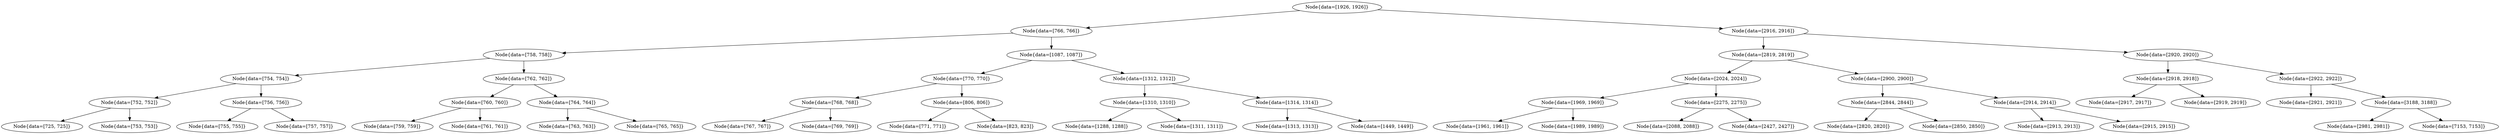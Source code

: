digraph G{
547161192 [label="Node{data=[1926, 1926]}"]
547161192 -> 1256243991
1256243991 [label="Node{data=[766, 766]}"]
1256243991 -> 1251769660
1251769660 [label="Node{data=[758, 758]}"]
1251769660 -> 876948425
876948425 [label="Node{data=[754, 754]}"]
876948425 -> 2092160877
2092160877 [label="Node{data=[752, 752]}"]
2092160877 -> 805788567
805788567 [label="Node{data=[725, 725]}"]
2092160877 -> 433829174
433829174 [label="Node{data=[753, 753]}"]
876948425 -> 81649319
81649319 [label="Node{data=[756, 756]}"]
81649319 -> 1714911726
1714911726 [label="Node{data=[755, 755]}"]
81649319 -> 1827032412
1827032412 [label="Node{data=[757, 757]}"]
1251769660 -> 684734451
684734451 [label="Node{data=[762, 762]}"]
684734451 -> 1116929192
1116929192 [label="Node{data=[760, 760]}"]
1116929192 -> 532088093
532088093 [label="Node{data=[759, 759]}"]
1116929192 -> 1097152282
1097152282 [label="Node{data=[761, 761]}"]
684734451 -> 1755574122
1755574122 [label="Node{data=[764, 764]}"]
1755574122 -> 1023486314
1023486314 [label="Node{data=[763, 763]}"]
1755574122 -> 448351290
448351290 [label="Node{data=[765, 765]}"]
1256243991 -> 1921803664
1921803664 [label="Node{data=[1087, 1087]}"]
1921803664 -> 86182932
86182932 [label="Node{data=[770, 770]}"]
86182932 -> 836583331
836583331 [label="Node{data=[768, 768]}"]
836583331 -> 1632988478
1632988478 [label="Node{data=[767, 767]}"]
836583331 -> 1894003809
1894003809 [label="Node{data=[769, 769]}"]
86182932 -> 1840956869
1840956869 [label="Node{data=[806, 806]}"]
1840956869 -> 901963766
901963766 [label="Node{data=[771, 771]}"]
1840956869 -> 2142529773
2142529773 [label="Node{data=[823, 823]}"]
1921803664 -> 773983302
773983302 [label="Node{data=[1312, 1312]}"]
773983302 -> 361590954
361590954 [label="Node{data=[1310, 1310]}"]
361590954 -> 907223170
907223170 [label="Node{data=[1288, 1288]}"]
361590954 -> 1790756269
1790756269 [label="Node{data=[1311, 1311]}"]
773983302 -> 1422042240
1422042240 [label="Node{data=[1314, 1314]}"]
1422042240 -> 716478098
716478098 [label="Node{data=[1313, 1313]}"]
1422042240 -> 93103222
93103222 [label="Node{data=[1449, 1449]}"]
547161192 -> 152144071
152144071 [label="Node{data=[2916, 2916]}"]
152144071 -> 1211554753
1211554753 [label="Node{data=[2819, 2819]}"]
1211554753 -> 1178129491
1178129491 [label="Node{data=[2024, 2024]}"]
1178129491 -> 645359606
645359606 [label="Node{data=[1969, 1969]}"]
645359606 -> 589665359
589665359 [label="Node{data=[1961, 1961]}"]
645359606 -> 1563671353
1563671353 [label="Node{data=[1989, 1989]}"]
1178129491 -> 1562994304
1562994304 [label="Node{data=[2275, 2275]}"]
1562994304 -> 1081926148
1081926148 [label="Node{data=[2088, 2088]}"]
1562994304 -> 1333039528
1333039528 [label="Node{data=[2427, 2427]}"]
1211554753 -> 257818892
257818892 [label="Node{data=[2900, 2900]}"]
257818892 -> 433416961
433416961 [label="Node{data=[2844, 2844]}"]
433416961 -> 1050593021
1050593021 [label="Node{data=[2820, 2820]}"]
433416961 -> 1435298135
1435298135 [label="Node{data=[2850, 2850]}"]
257818892 -> 715506827
715506827 [label="Node{data=[2914, 2914]}"]
715506827 -> 412762045
412762045 [label="Node{data=[2913, 2913]}"]
715506827 -> 1358674813
1358674813 [label="Node{data=[2915, 2915]}"]
152144071 -> 1653552740
1653552740 [label="Node{data=[2920, 2920]}"]
1653552740 -> 1720330018
1720330018 [label="Node{data=[2918, 2918]}"]
1720330018 -> 790924185
790924185 [label="Node{data=[2917, 2917]}"]
1720330018 -> 571080019
571080019 [label="Node{data=[2919, 2919]}"]
1653552740 -> 959370080
959370080 [label="Node{data=[2922, 2922]}"]
959370080 -> 237654096
237654096 [label="Node{data=[2921, 2921]}"]
959370080 -> 89750095
89750095 [label="Node{data=[3188, 3188]}"]
89750095 -> 1758981330
1758981330 [label="Node{data=[2981, 2981]}"]
89750095 -> 657299323
657299323 [label="Node{data=[7153, 7153]}"]
}